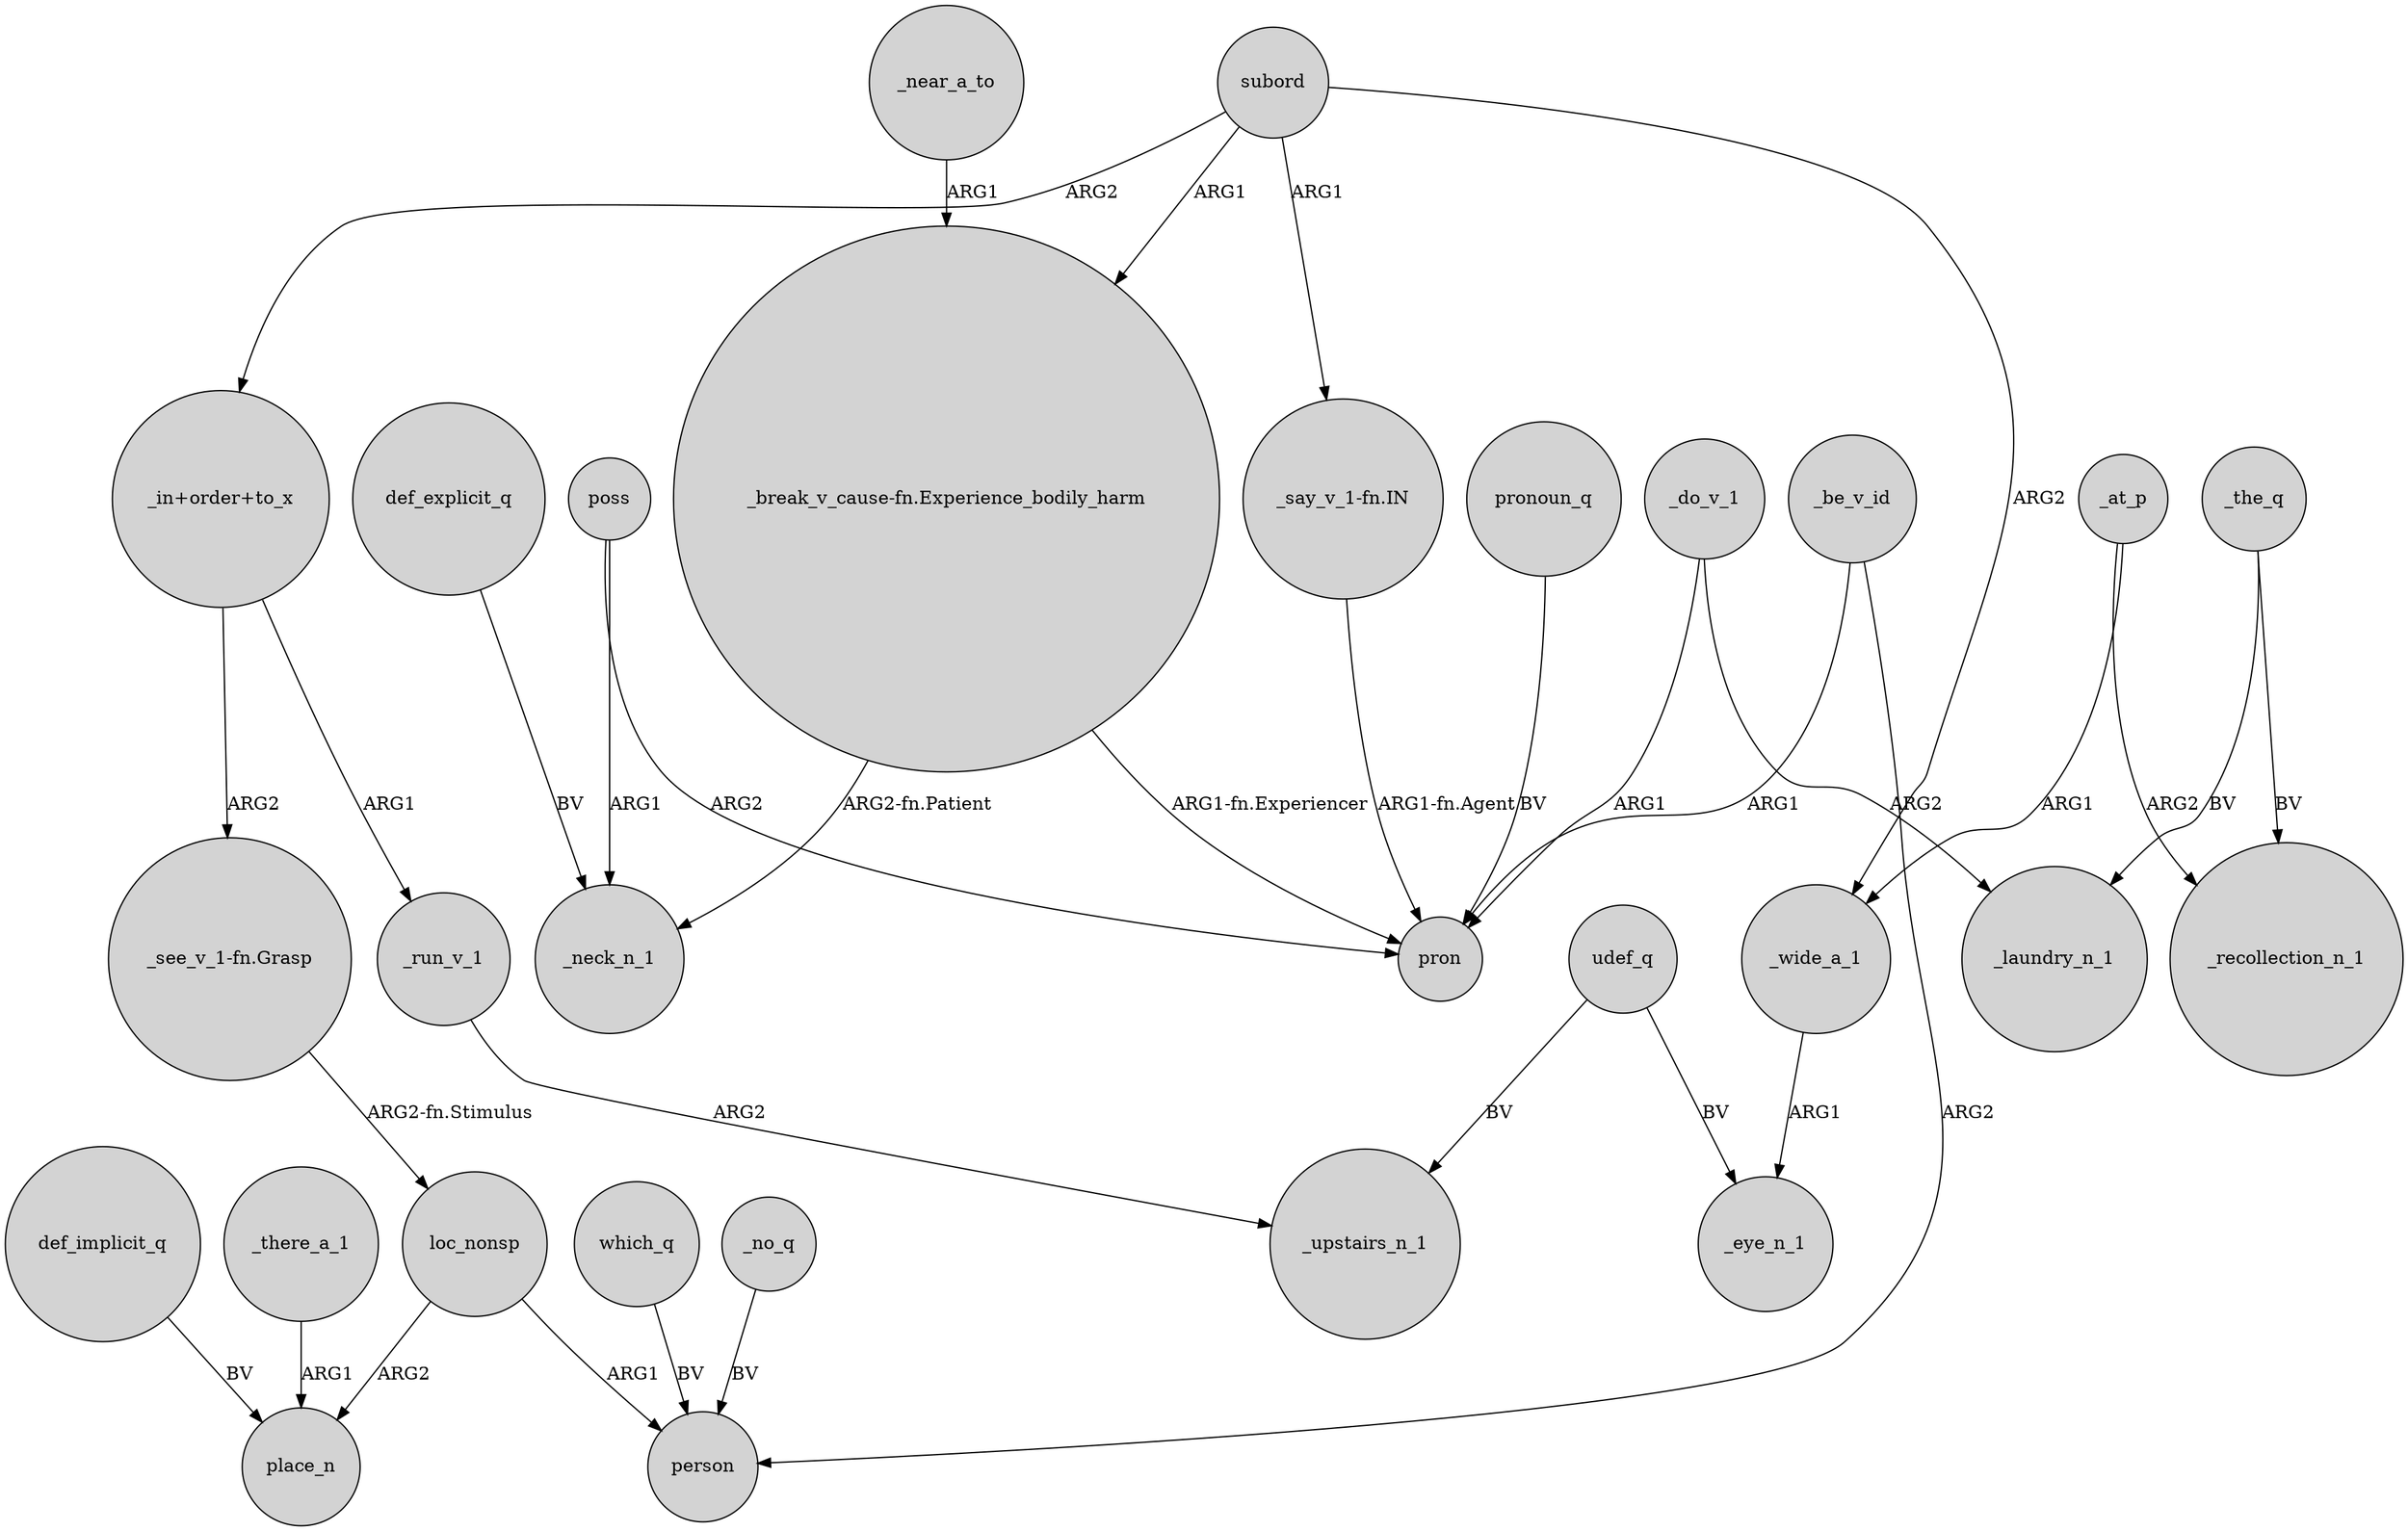 digraph {
	node [shape=circle style=filled]
	"_see_v_1-fn.Grasp" -> loc_nonsp [label="ARG2-fn.Stimulus"]
	"_break_v_cause-fn.Experience_bodily_harm" -> _neck_n_1 [label="ARG2-fn.Patient"]
	_near_a_to -> "_break_v_cause-fn.Experience_bodily_harm" [label=ARG1]
	_the_q -> _laundry_n_1 [label=BV]
	def_explicit_q -> _neck_n_1 [label=BV]
	poss -> pron [label=ARG2]
	_at_p -> _wide_a_1 [label=ARG1]
	"_say_v_1-fn.IN" -> pron [label="ARG1-fn.Agent"]
	def_implicit_q -> place_n [label=BV]
	udef_q -> _eye_n_1 [label=BV]
	subord -> "_break_v_cause-fn.Experience_bodily_harm" [label=ARG1]
	_be_v_id -> pron [label=ARG1]
	"_in+order+to_x" -> _run_v_1 [label=ARG1]
	subord -> _wide_a_1 [label=ARG2]
	"_break_v_cause-fn.Experience_bodily_harm" -> pron [label="ARG1-fn.Experiencer"]
	pronoun_q -> pron [label=BV]
	which_q -> person [label=BV]
	_run_v_1 -> _upstairs_n_1 [label=ARG2]
	_do_v_1 -> pron [label=ARG1]
	_be_v_id -> person [label=ARG2]
	_at_p -> _recollection_n_1 [label=ARG2]
	udef_q -> _upstairs_n_1 [label=BV]
	_do_v_1 -> _laundry_n_1 [label=ARG2]
	loc_nonsp -> person [label=ARG1]
	subord -> "_say_v_1-fn.IN" [label=ARG1]
	poss -> _neck_n_1 [label=ARG1]
	_no_q -> person [label=BV]
	_wide_a_1 -> _eye_n_1 [label=ARG1]
	"_in+order+to_x" -> "_see_v_1-fn.Grasp" [label=ARG2]
	loc_nonsp -> place_n [label=ARG2]
	subord -> "_in+order+to_x" [label=ARG2]
	_the_q -> _recollection_n_1 [label=BV]
	_there_a_1 -> place_n [label=ARG1]
}
